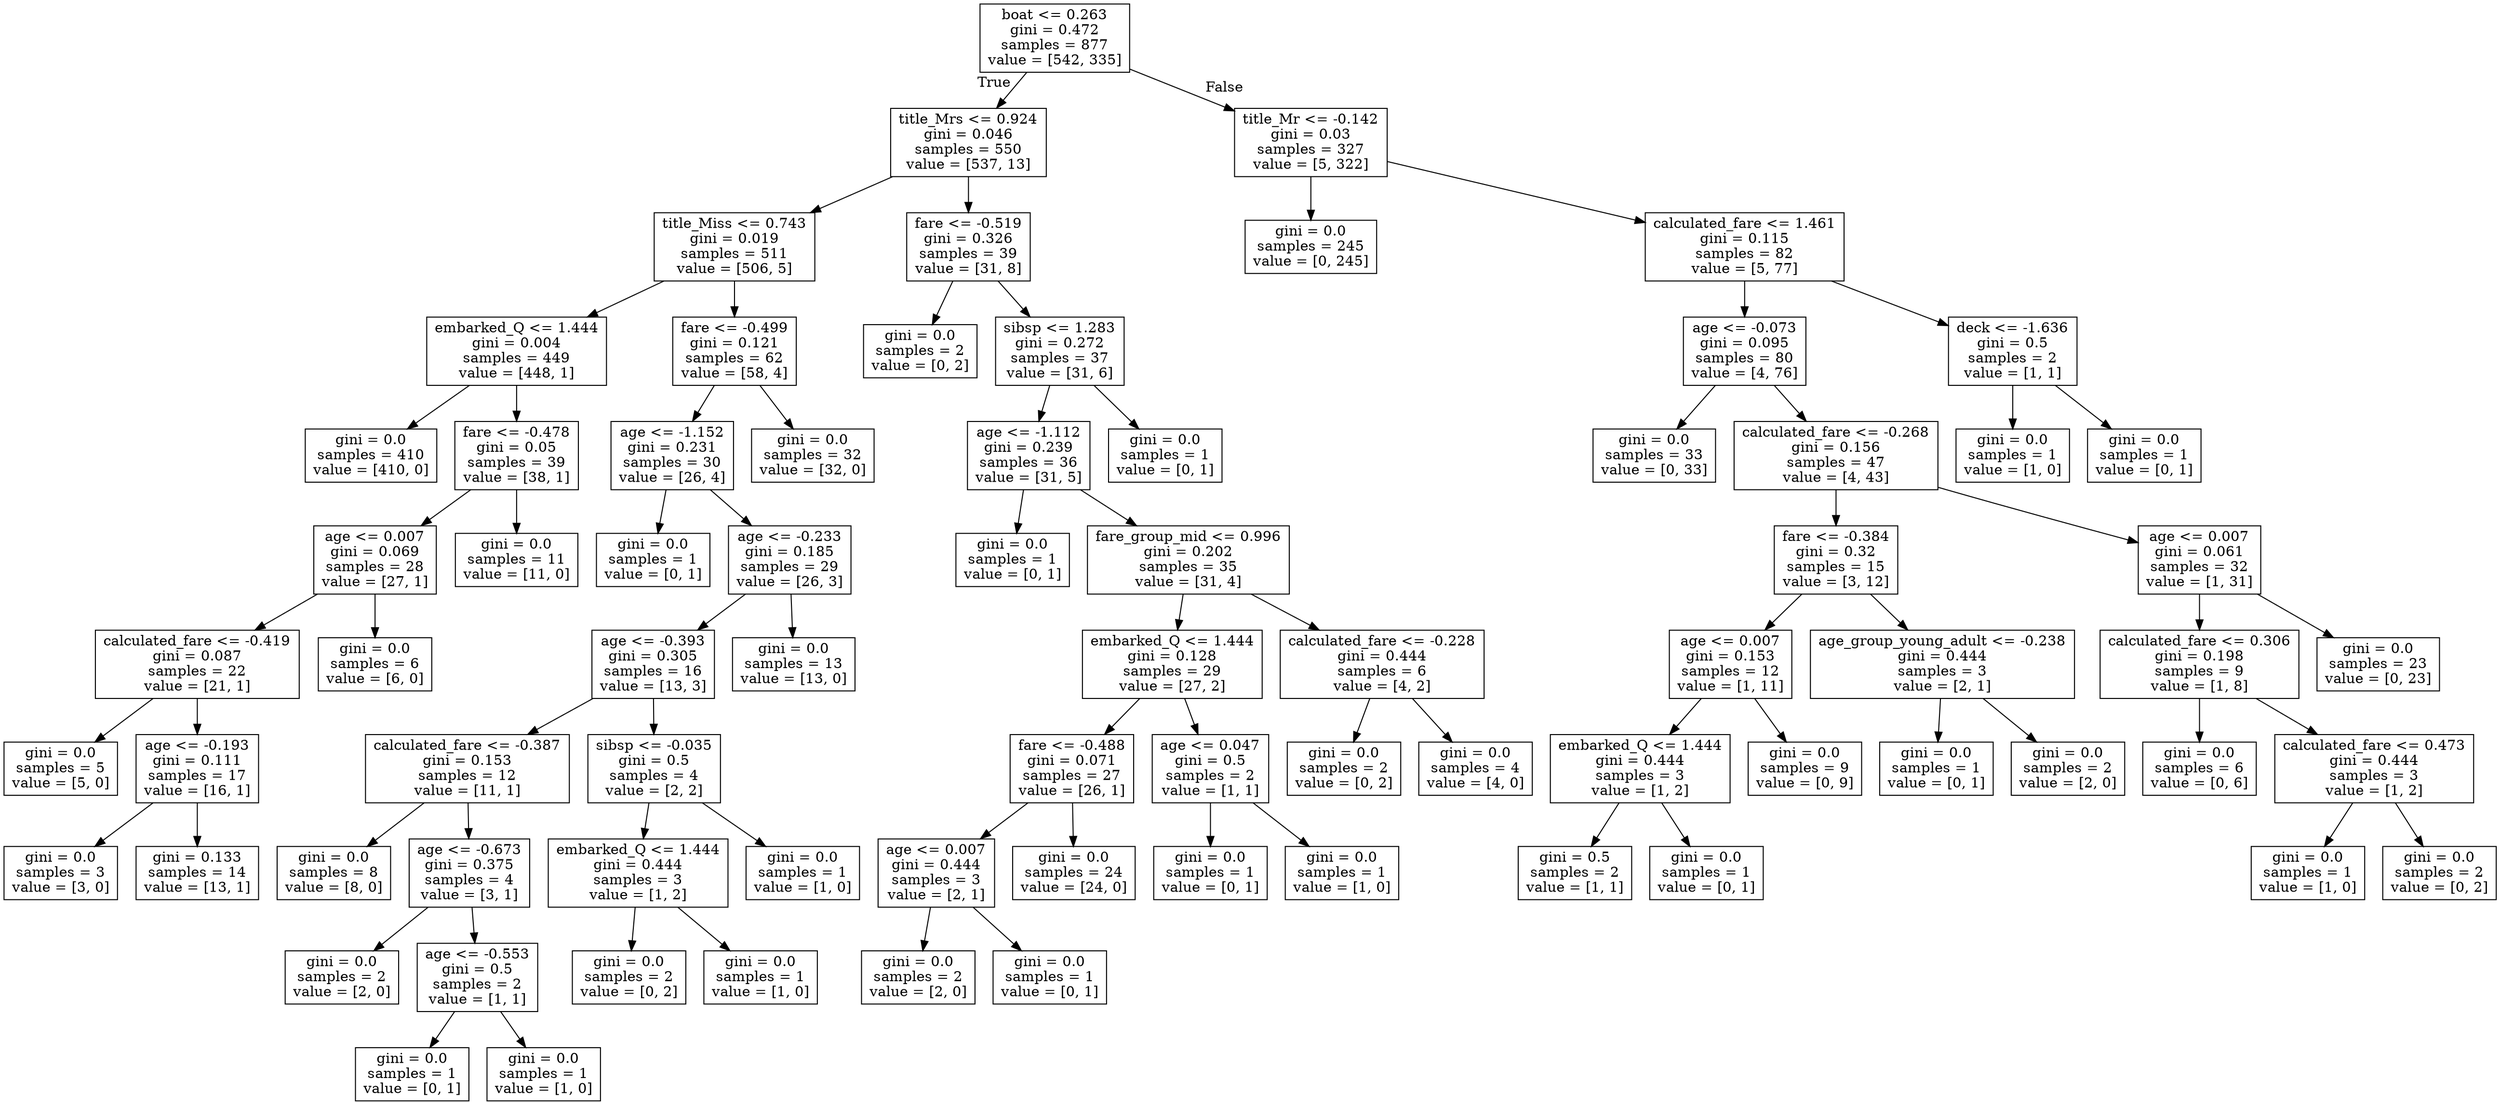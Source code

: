 digraph Tree {
node [shape=box] ;
0 [label="boat <= 0.263\ngini = 0.472\nsamples = 877\nvalue = [542, 335]"] ;
1 [label="title_Mrs <= 0.924\ngini = 0.046\nsamples = 550\nvalue = [537, 13]"] ;
0 -> 1 [labeldistance=2.5, labelangle=45, headlabel="True"] ;
2 [label="title_Miss <= 0.743\ngini = 0.019\nsamples = 511\nvalue = [506, 5]"] ;
1 -> 2 ;
3 [label="embarked_Q <= 1.444\ngini = 0.004\nsamples = 449\nvalue = [448, 1]"] ;
2 -> 3 ;
4 [label="gini = 0.0\nsamples = 410\nvalue = [410, 0]"] ;
3 -> 4 ;
5 [label="fare <= -0.478\ngini = 0.05\nsamples = 39\nvalue = [38, 1]"] ;
3 -> 5 ;
6 [label="age <= 0.007\ngini = 0.069\nsamples = 28\nvalue = [27, 1]"] ;
5 -> 6 ;
7 [label="calculated_fare <= -0.419\ngini = 0.087\nsamples = 22\nvalue = [21, 1]"] ;
6 -> 7 ;
8 [label="gini = 0.0\nsamples = 5\nvalue = [5, 0]"] ;
7 -> 8 ;
9 [label="age <= -0.193\ngini = 0.111\nsamples = 17\nvalue = [16, 1]"] ;
7 -> 9 ;
10 [label="gini = 0.0\nsamples = 3\nvalue = [3, 0]"] ;
9 -> 10 ;
11 [label="gini = 0.133\nsamples = 14\nvalue = [13, 1]"] ;
9 -> 11 ;
12 [label="gini = 0.0\nsamples = 6\nvalue = [6, 0]"] ;
6 -> 12 ;
13 [label="gini = 0.0\nsamples = 11\nvalue = [11, 0]"] ;
5 -> 13 ;
14 [label="fare <= -0.499\ngini = 0.121\nsamples = 62\nvalue = [58, 4]"] ;
2 -> 14 ;
15 [label="age <= -1.152\ngini = 0.231\nsamples = 30\nvalue = [26, 4]"] ;
14 -> 15 ;
16 [label="gini = 0.0\nsamples = 1\nvalue = [0, 1]"] ;
15 -> 16 ;
17 [label="age <= -0.233\ngini = 0.185\nsamples = 29\nvalue = [26, 3]"] ;
15 -> 17 ;
18 [label="age <= -0.393\ngini = 0.305\nsamples = 16\nvalue = [13, 3]"] ;
17 -> 18 ;
19 [label="calculated_fare <= -0.387\ngini = 0.153\nsamples = 12\nvalue = [11, 1]"] ;
18 -> 19 ;
20 [label="gini = 0.0\nsamples = 8\nvalue = [8, 0]"] ;
19 -> 20 ;
21 [label="age <= -0.673\ngini = 0.375\nsamples = 4\nvalue = [3, 1]"] ;
19 -> 21 ;
22 [label="gini = 0.0\nsamples = 2\nvalue = [2, 0]"] ;
21 -> 22 ;
23 [label="age <= -0.553\ngini = 0.5\nsamples = 2\nvalue = [1, 1]"] ;
21 -> 23 ;
24 [label="gini = 0.0\nsamples = 1\nvalue = [0, 1]"] ;
23 -> 24 ;
25 [label="gini = 0.0\nsamples = 1\nvalue = [1, 0]"] ;
23 -> 25 ;
26 [label="sibsp <= -0.035\ngini = 0.5\nsamples = 4\nvalue = [2, 2]"] ;
18 -> 26 ;
27 [label="embarked_Q <= 1.444\ngini = 0.444\nsamples = 3\nvalue = [1, 2]"] ;
26 -> 27 ;
28 [label="gini = 0.0\nsamples = 2\nvalue = [0, 2]"] ;
27 -> 28 ;
29 [label="gini = 0.0\nsamples = 1\nvalue = [1, 0]"] ;
27 -> 29 ;
30 [label="gini = 0.0\nsamples = 1\nvalue = [1, 0]"] ;
26 -> 30 ;
31 [label="gini = 0.0\nsamples = 13\nvalue = [13, 0]"] ;
17 -> 31 ;
32 [label="gini = 0.0\nsamples = 32\nvalue = [32, 0]"] ;
14 -> 32 ;
33 [label="fare <= -0.519\ngini = 0.326\nsamples = 39\nvalue = [31, 8]"] ;
1 -> 33 ;
34 [label="gini = 0.0\nsamples = 2\nvalue = [0, 2]"] ;
33 -> 34 ;
35 [label="sibsp <= 1.283\ngini = 0.272\nsamples = 37\nvalue = [31, 6]"] ;
33 -> 35 ;
36 [label="age <= -1.112\ngini = 0.239\nsamples = 36\nvalue = [31, 5]"] ;
35 -> 36 ;
37 [label="gini = 0.0\nsamples = 1\nvalue = [0, 1]"] ;
36 -> 37 ;
38 [label="fare_group_mid <= 0.996\ngini = 0.202\nsamples = 35\nvalue = [31, 4]"] ;
36 -> 38 ;
39 [label="embarked_Q <= 1.444\ngini = 0.128\nsamples = 29\nvalue = [27, 2]"] ;
38 -> 39 ;
40 [label="fare <= -0.488\ngini = 0.071\nsamples = 27\nvalue = [26, 1]"] ;
39 -> 40 ;
41 [label="age <= 0.007\ngini = 0.444\nsamples = 3\nvalue = [2, 1]"] ;
40 -> 41 ;
42 [label="gini = 0.0\nsamples = 2\nvalue = [2, 0]"] ;
41 -> 42 ;
43 [label="gini = 0.0\nsamples = 1\nvalue = [0, 1]"] ;
41 -> 43 ;
44 [label="gini = 0.0\nsamples = 24\nvalue = [24, 0]"] ;
40 -> 44 ;
45 [label="age <= 0.047\ngini = 0.5\nsamples = 2\nvalue = [1, 1]"] ;
39 -> 45 ;
46 [label="gini = 0.0\nsamples = 1\nvalue = [0, 1]"] ;
45 -> 46 ;
47 [label="gini = 0.0\nsamples = 1\nvalue = [1, 0]"] ;
45 -> 47 ;
48 [label="calculated_fare <= -0.228\ngini = 0.444\nsamples = 6\nvalue = [4, 2]"] ;
38 -> 48 ;
49 [label="gini = 0.0\nsamples = 2\nvalue = [0, 2]"] ;
48 -> 49 ;
50 [label="gini = 0.0\nsamples = 4\nvalue = [4, 0]"] ;
48 -> 50 ;
51 [label="gini = 0.0\nsamples = 1\nvalue = [0, 1]"] ;
35 -> 51 ;
52 [label="title_Mr <= -0.142\ngini = 0.03\nsamples = 327\nvalue = [5, 322]"] ;
0 -> 52 [labeldistance=2.5, labelangle=-45, headlabel="False"] ;
53 [label="gini = 0.0\nsamples = 245\nvalue = [0, 245]"] ;
52 -> 53 ;
54 [label="calculated_fare <= 1.461\ngini = 0.115\nsamples = 82\nvalue = [5, 77]"] ;
52 -> 54 ;
55 [label="age <= -0.073\ngini = 0.095\nsamples = 80\nvalue = [4, 76]"] ;
54 -> 55 ;
56 [label="gini = 0.0\nsamples = 33\nvalue = [0, 33]"] ;
55 -> 56 ;
57 [label="calculated_fare <= -0.268\ngini = 0.156\nsamples = 47\nvalue = [4, 43]"] ;
55 -> 57 ;
58 [label="fare <= -0.384\ngini = 0.32\nsamples = 15\nvalue = [3, 12]"] ;
57 -> 58 ;
59 [label="age <= 0.007\ngini = 0.153\nsamples = 12\nvalue = [1, 11]"] ;
58 -> 59 ;
60 [label="embarked_Q <= 1.444\ngini = 0.444\nsamples = 3\nvalue = [1, 2]"] ;
59 -> 60 ;
61 [label="gini = 0.5\nsamples = 2\nvalue = [1, 1]"] ;
60 -> 61 ;
62 [label="gini = 0.0\nsamples = 1\nvalue = [0, 1]"] ;
60 -> 62 ;
63 [label="gini = 0.0\nsamples = 9\nvalue = [0, 9]"] ;
59 -> 63 ;
64 [label="age_group_young_adult <= -0.238\ngini = 0.444\nsamples = 3\nvalue = [2, 1]"] ;
58 -> 64 ;
65 [label="gini = 0.0\nsamples = 1\nvalue = [0, 1]"] ;
64 -> 65 ;
66 [label="gini = 0.0\nsamples = 2\nvalue = [2, 0]"] ;
64 -> 66 ;
67 [label="age <= 0.007\ngini = 0.061\nsamples = 32\nvalue = [1, 31]"] ;
57 -> 67 ;
68 [label="calculated_fare <= 0.306\ngini = 0.198\nsamples = 9\nvalue = [1, 8]"] ;
67 -> 68 ;
69 [label="gini = 0.0\nsamples = 6\nvalue = [0, 6]"] ;
68 -> 69 ;
70 [label="calculated_fare <= 0.473\ngini = 0.444\nsamples = 3\nvalue = [1, 2]"] ;
68 -> 70 ;
71 [label="gini = 0.0\nsamples = 1\nvalue = [1, 0]"] ;
70 -> 71 ;
72 [label="gini = 0.0\nsamples = 2\nvalue = [0, 2]"] ;
70 -> 72 ;
73 [label="gini = 0.0\nsamples = 23\nvalue = [0, 23]"] ;
67 -> 73 ;
74 [label="deck <= -1.636\ngini = 0.5\nsamples = 2\nvalue = [1, 1]"] ;
54 -> 74 ;
75 [label="gini = 0.0\nsamples = 1\nvalue = [1, 0]"] ;
74 -> 75 ;
76 [label="gini = 0.0\nsamples = 1\nvalue = [0, 1]"] ;
74 -> 76 ;
}